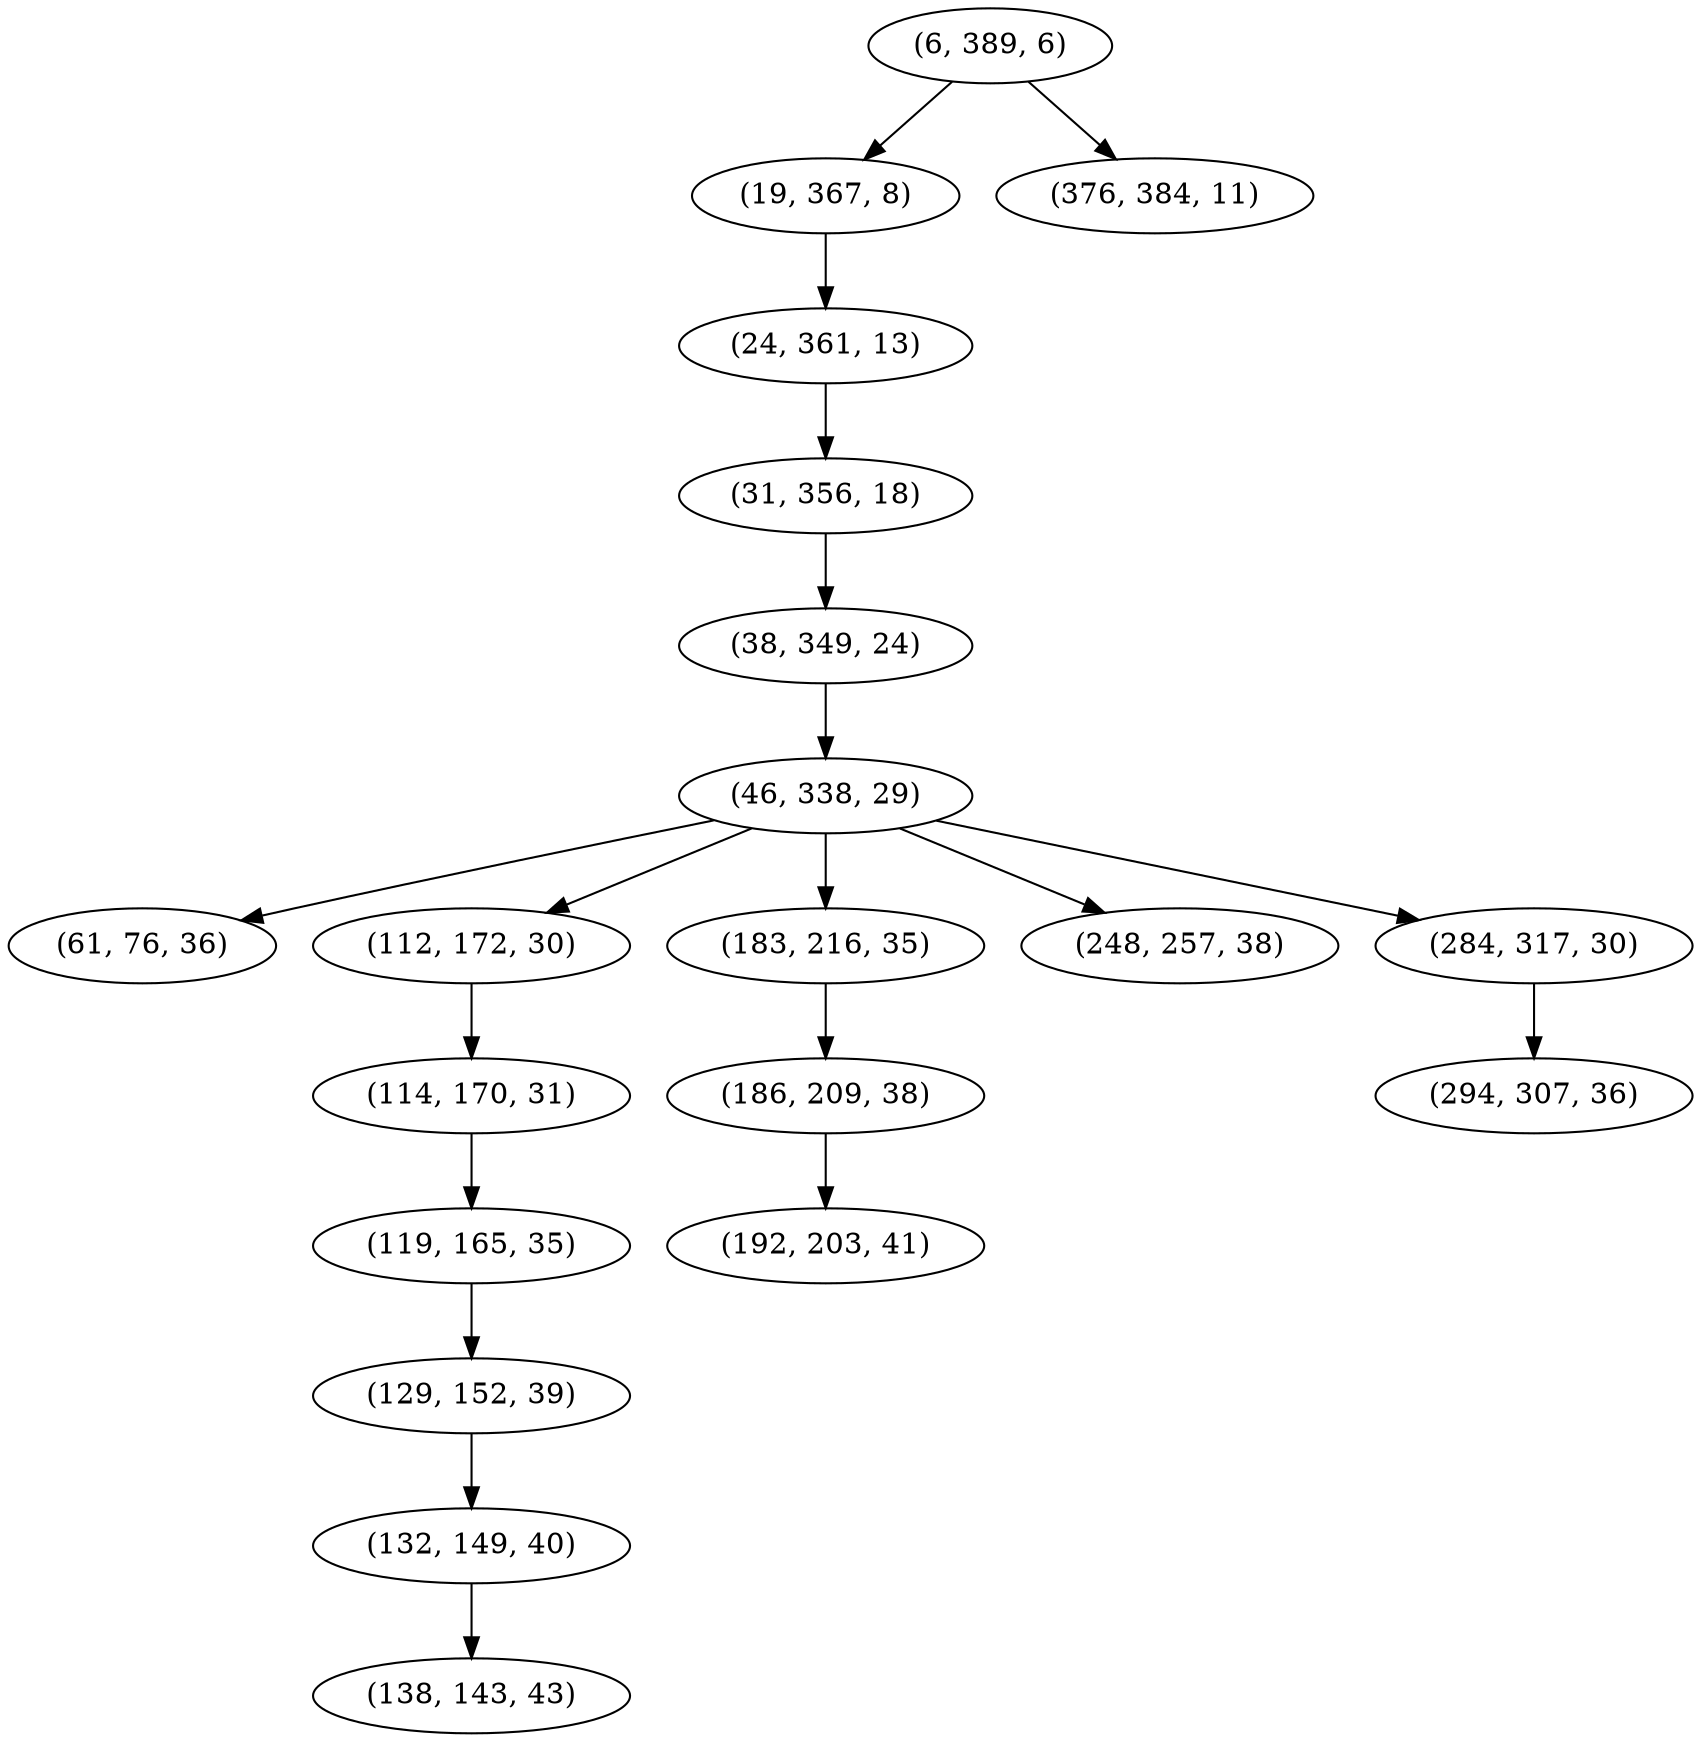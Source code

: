 digraph tree {
    "(6, 389, 6)";
    "(19, 367, 8)";
    "(24, 361, 13)";
    "(31, 356, 18)";
    "(38, 349, 24)";
    "(46, 338, 29)";
    "(61, 76, 36)";
    "(112, 172, 30)";
    "(114, 170, 31)";
    "(119, 165, 35)";
    "(129, 152, 39)";
    "(132, 149, 40)";
    "(138, 143, 43)";
    "(183, 216, 35)";
    "(186, 209, 38)";
    "(192, 203, 41)";
    "(248, 257, 38)";
    "(284, 317, 30)";
    "(294, 307, 36)";
    "(376, 384, 11)";
    "(6, 389, 6)" -> "(19, 367, 8)";
    "(6, 389, 6)" -> "(376, 384, 11)";
    "(19, 367, 8)" -> "(24, 361, 13)";
    "(24, 361, 13)" -> "(31, 356, 18)";
    "(31, 356, 18)" -> "(38, 349, 24)";
    "(38, 349, 24)" -> "(46, 338, 29)";
    "(46, 338, 29)" -> "(61, 76, 36)";
    "(46, 338, 29)" -> "(112, 172, 30)";
    "(46, 338, 29)" -> "(183, 216, 35)";
    "(46, 338, 29)" -> "(248, 257, 38)";
    "(46, 338, 29)" -> "(284, 317, 30)";
    "(112, 172, 30)" -> "(114, 170, 31)";
    "(114, 170, 31)" -> "(119, 165, 35)";
    "(119, 165, 35)" -> "(129, 152, 39)";
    "(129, 152, 39)" -> "(132, 149, 40)";
    "(132, 149, 40)" -> "(138, 143, 43)";
    "(183, 216, 35)" -> "(186, 209, 38)";
    "(186, 209, 38)" -> "(192, 203, 41)";
    "(284, 317, 30)" -> "(294, 307, 36)";
}
